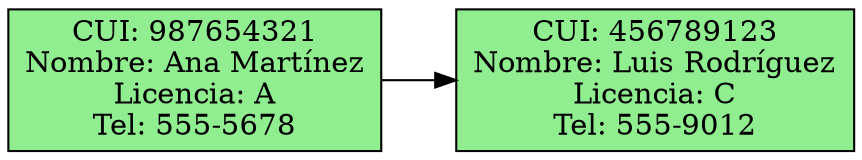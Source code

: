 digraph ColaRepartidores {
    rankdir=LR;
    node [shape=record, style=filled, fillcolor=lightgreen];
    nodo0 [label="CUI: 987654321\nNombre: Ana Martínez\nLicencia: A\nTel: 555-5678"];
    nodo0 -> nodo1;
    nodo1 [label="CUI: 456789123\nNombre: Luis Rodríguez\nLicencia: C\nTel: 555-9012"];
}
